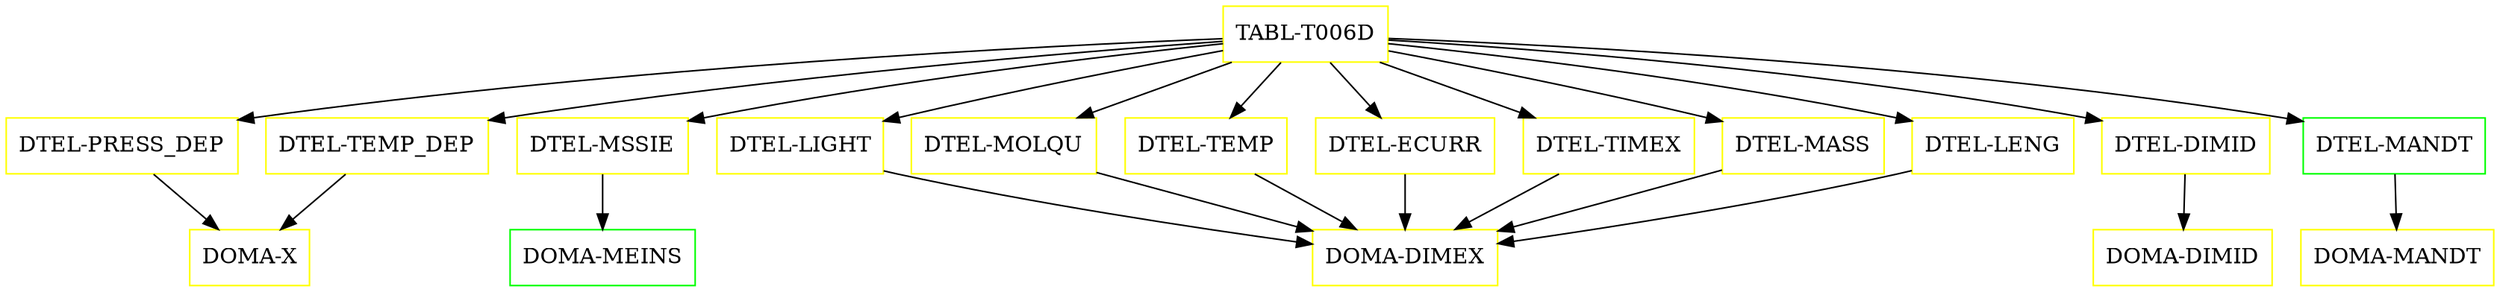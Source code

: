 digraph G {
  "TABL-T006D" [shape=box,color=yellow];
  "DTEL-PRESS_DEP" [shape=box,color=yellow,URL="./DTEL_PRESS_DEP.html"];
  "DOMA-X" [shape=box,color=yellow,URL="./DOMA_X.html"];
  "DTEL-TEMP_DEP" [shape=box,color=yellow,URL="./DTEL_TEMP_DEP.html"];
  "DTEL-MSSIE" [shape=box,color=yellow,URL="./DTEL_MSSIE.html"];
  "DOMA-MEINS" [shape=box,color=green,URL="./DOMA_MEINS.html"];
  "DTEL-LIGHT" [shape=box,color=yellow,URL="./DTEL_LIGHT.html"];
  "DOMA-DIMEX" [shape=box,color=yellow,URL="./DOMA_DIMEX.html"];
  "DTEL-MOLQU" [shape=box,color=yellow,URL="./DTEL_MOLQU.html"];
  "DTEL-TEMP" [shape=box,color=yellow,URL="./DTEL_TEMP.html"];
  "DTEL-ECURR" [shape=box,color=yellow,URL="./DTEL_ECURR.html"];
  "DTEL-TIMEX" [shape=box,color=yellow,URL="./DTEL_TIMEX.html"];
  "DTEL-MASS" [shape=box,color=yellow,URL="./DTEL_MASS.html"];
  "DTEL-LENG" [shape=box,color=yellow,URL="./DTEL_LENG.html"];
  "DTEL-DIMID" [shape=box,color=yellow,URL="./DTEL_DIMID.html"];
  "DOMA-DIMID" [shape=box,color=yellow,URL="./DOMA_DIMID.html"];
  "DTEL-MANDT" [shape=box,color=green,URL="./DTEL_MANDT.html"];
  "DOMA-MANDT" [shape=box,color=yellow,URL="./DOMA_MANDT.html"];
  "TABL-T006D" -> "DTEL-MANDT";
  "TABL-T006D" -> "DTEL-DIMID";
  "TABL-T006D" -> "DTEL-LENG";
  "TABL-T006D" -> "DTEL-MASS";
  "TABL-T006D" -> "DTEL-TIMEX";
  "TABL-T006D" -> "DTEL-ECURR";
  "TABL-T006D" -> "DTEL-TEMP";
  "TABL-T006D" -> "DTEL-MOLQU";
  "TABL-T006D" -> "DTEL-LIGHT";
  "TABL-T006D" -> "DTEL-MSSIE";
  "TABL-T006D" -> "DTEL-TEMP_DEP";
  "TABL-T006D" -> "DTEL-PRESS_DEP";
  "DTEL-PRESS_DEP" -> "DOMA-X";
  "DTEL-TEMP_DEP" -> "DOMA-X";
  "DTEL-MSSIE" -> "DOMA-MEINS";
  "DTEL-LIGHT" -> "DOMA-DIMEX";
  "DTEL-MOLQU" -> "DOMA-DIMEX";
  "DTEL-TEMP" -> "DOMA-DIMEX";
  "DTEL-ECURR" -> "DOMA-DIMEX";
  "DTEL-TIMEX" -> "DOMA-DIMEX";
  "DTEL-MASS" -> "DOMA-DIMEX";
  "DTEL-LENG" -> "DOMA-DIMEX";
  "DTEL-DIMID" -> "DOMA-DIMID";
  "DTEL-MANDT" -> "DOMA-MANDT";
}
